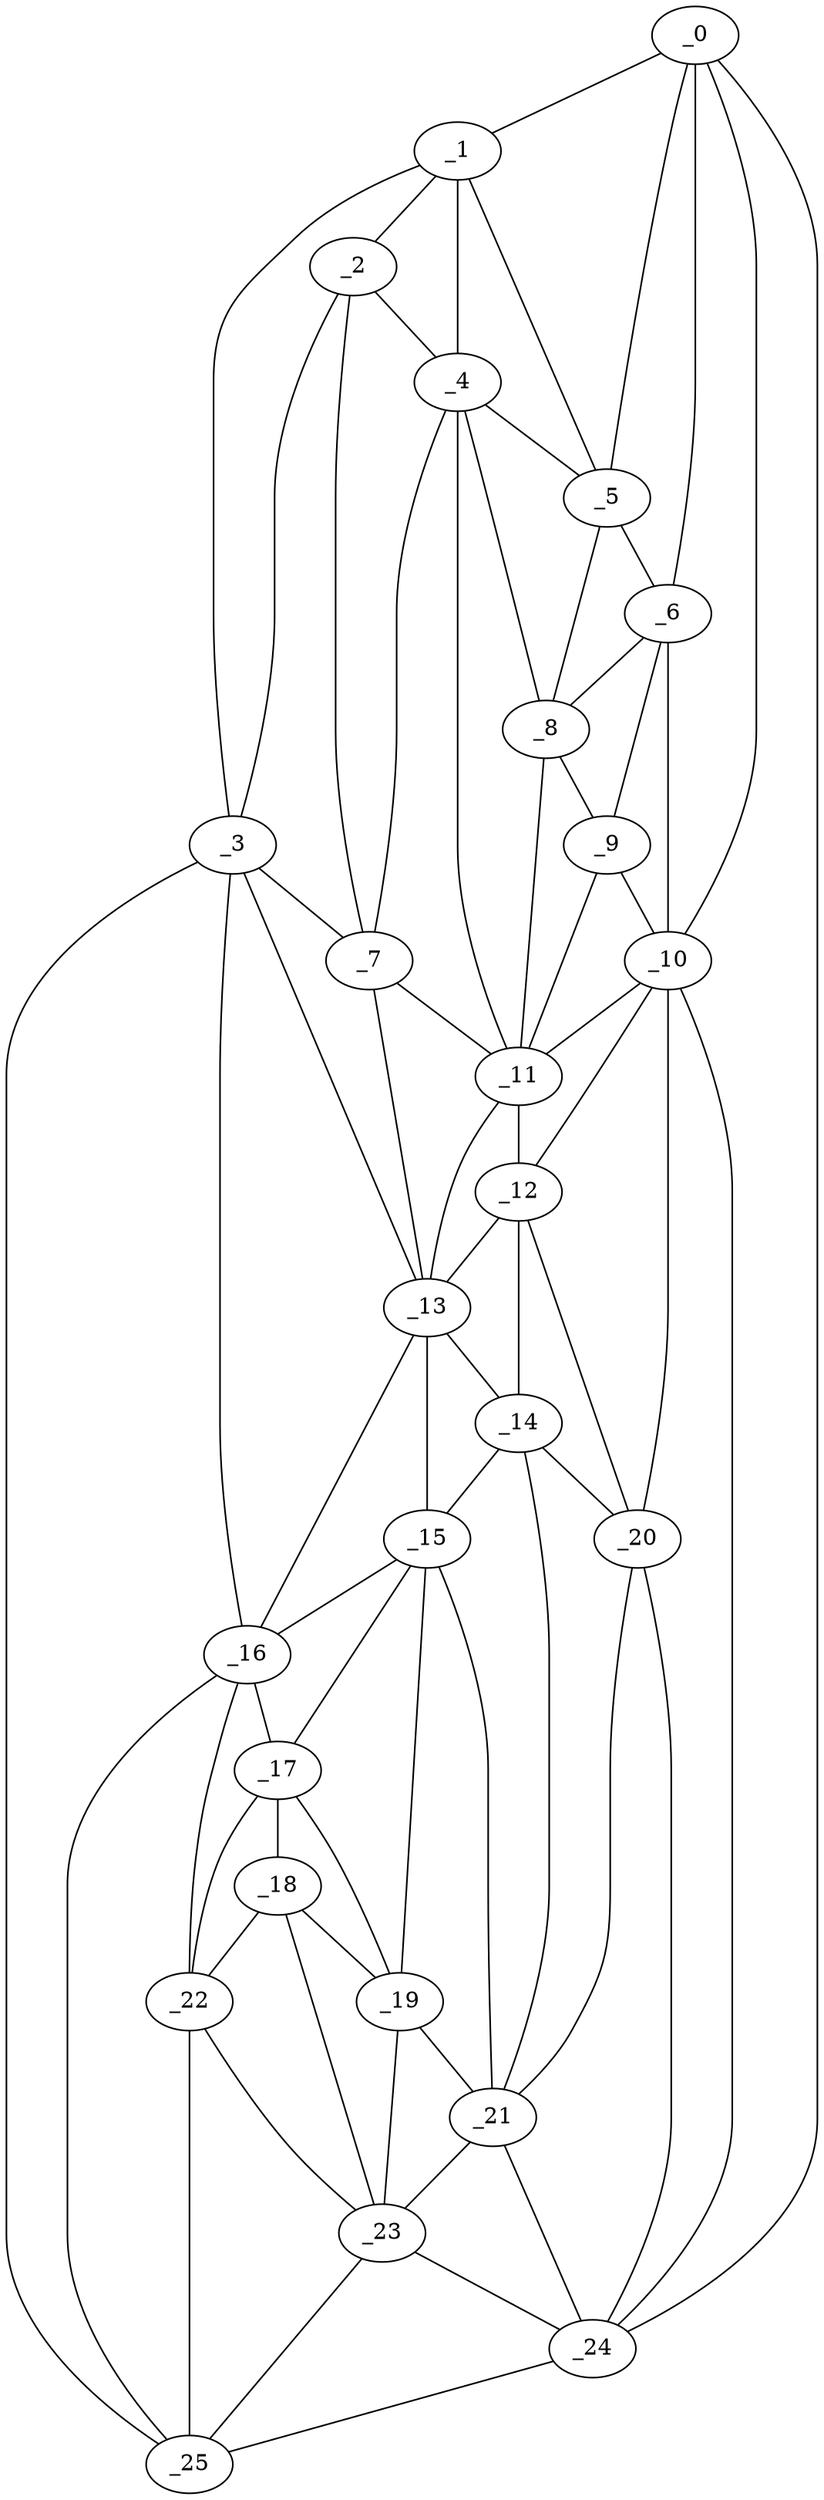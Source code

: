 graph "obj96__185.gxl" {
	_0	 [x=5,
		y=88];
	_1	 [x=6,
		y=61];
	_0 -- _1	 [valence=1];
	_5	 [x=20,
		y=67];
	_0 -- _5	 [valence=2];
	_6	 [x=20,
		y=83];
	_0 -- _6	 [valence=1];
	_10	 [x=39,
		y=88];
	_0 -- _10	 [valence=1];
	_24	 [x=121,
		y=93];
	_0 -- _24	 [valence=1];
	_2	 [x=14,
		y=45];
	_1 -- _2	 [valence=1];
	_3	 [x=15,
		y=35];
	_1 -- _3	 [valence=1];
	_4	 [x=16,
		y=55];
	_1 -- _4	 [valence=2];
	_1 -- _5	 [valence=1];
	_2 -- _3	 [valence=2];
	_2 -- _4	 [valence=2];
	_7	 [x=21,
		y=38];
	_2 -- _7	 [valence=1];
	_3 -- _7	 [valence=1];
	_13	 [x=76,
		y=42];
	_3 -- _13	 [valence=2];
	_16	 [x=95,
		y=40];
	_3 -- _16	 [valence=1];
	_25	 [x=125,
		y=40];
	_3 -- _25	 [valence=1];
	_4 -- _5	 [valence=2];
	_4 -- _7	 [valence=1];
	_8	 [x=29,
		y=68];
	_4 -- _8	 [valence=1];
	_11	 [x=40,
		y=66];
	_4 -- _11	 [valence=2];
	_5 -- _6	 [valence=2];
	_5 -- _8	 [valence=2];
	_6 -- _8	 [valence=2];
	_9	 [x=32,
		y=83];
	_6 -- _9	 [valence=2];
	_6 -- _10	 [valence=2];
	_7 -- _11	 [valence=2];
	_7 -- _13	 [valence=2];
	_8 -- _9	 [valence=2];
	_8 -- _11	 [valence=2];
	_9 -- _10	 [valence=2];
	_9 -- _11	 [valence=2];
	_10 -- _11	 [valence=2];
	_12	 [x=70,
		y=74];
	_10 -- _12	 [valence=1];
	_20	 [x=111,
		y=90];
	_10 -- _20	 [valence=2];
	_10 -- _24	 [valence=1];
	_11 -- _12	 [valence=2];
	_11 -- _13	 [valence=1];
	_12 -- _13	 [valence=2];
	_14	 [x=77,
		y=73];
	_12 -- _14	 [valence=2];
	_12 -- _20	 [valence=2];
	_13 -- _14	 [valence=1];
	_15	 [x=91,
		y=58];
	_13 -- _15	 [valence=1];
	_13 -- _16	 [valence=2];
	_14 -- _15	 [valence=2];
	_14 -- _20	 [valence=1];
	_21	 [x=112,
		y=70];
	_14 -- _21	 [valence=1];
	_15 -- _16	 [valence=2];
	_17	 [x=102,
		y=49];
	_15 -- _17	 [valence=2];
	_19	 [x=106,
		y=60];
	_15 -- _19	 [valence=1];
	_15 -- _21	 [valence=2];
	_16 -- _17	 [valence=2];
	_22	 [x=116,
		y=41];
	_16 -- _22	 [valence=2];
	_16 -- _25	 [valence=1];
	_18	 [x=106,
		y=52];
	_17 -- _18	 [valence=1];
	_17 -- _19	 [valence=2];
	_17 -- _22	 [valence=2];
	_18 -- _19	 [valence=2];
	_18 -- _22	 [valence=2];
	_23	 [x=121,
		y=67];
	_18 -- _23	 [valence=1];
	_19 -- _21	 [valence=1];
	_19 -- _23	 [valence=1];
	_20 -- _21	 [valence=2];
	_20 -- _24	 [valence=2];
	_21 -- _23	 [valence=2];
	_21 -- _24	 [valence=2];
	_22 -- _23	 [valence=2];
	_22 -- _25	 [valence=1];
	_23 -- _24	 [valence=2];
	_23 -- _25	 [valence=2];
	_24 -- _25	 [valence=1];
}
